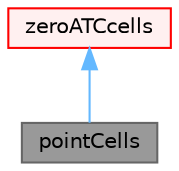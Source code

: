 digraph "pointCells"
{
 // LATEX_PDF_SIZE
  bgcolor="transparent";
  edge [fontname=Helvetica,fontsize=10,labelfontname=Helvetica,labelfontsize=10];
  node [fontname=Helvetica,fontsize=10,shape=box,height=0.2,width=0.4];
  Node1 [id="Node000001",label="pointCells",height=0.2,width=0.4,color="gray40", fillcolor="grey60", style="filled", fontcolor="black",tooltip="Smooth ATC in cells having a point to a set of patches supplied by type."];
  Node2 -> Node1 [id="edge1_Node000001_Node000002",dir="back",color="steelblue1",style="solid",tooltip=" "];
  Node2 [id="Node000002",label="zeroATCcells",height=0.2,width=0.4,color="red", fillcolor="#FFF0F0", style="filled",URL="$classFoam_1_1zeroATCcells.html",tooltip="Base class for selecting cells on which to zero the ATC term."];
}
